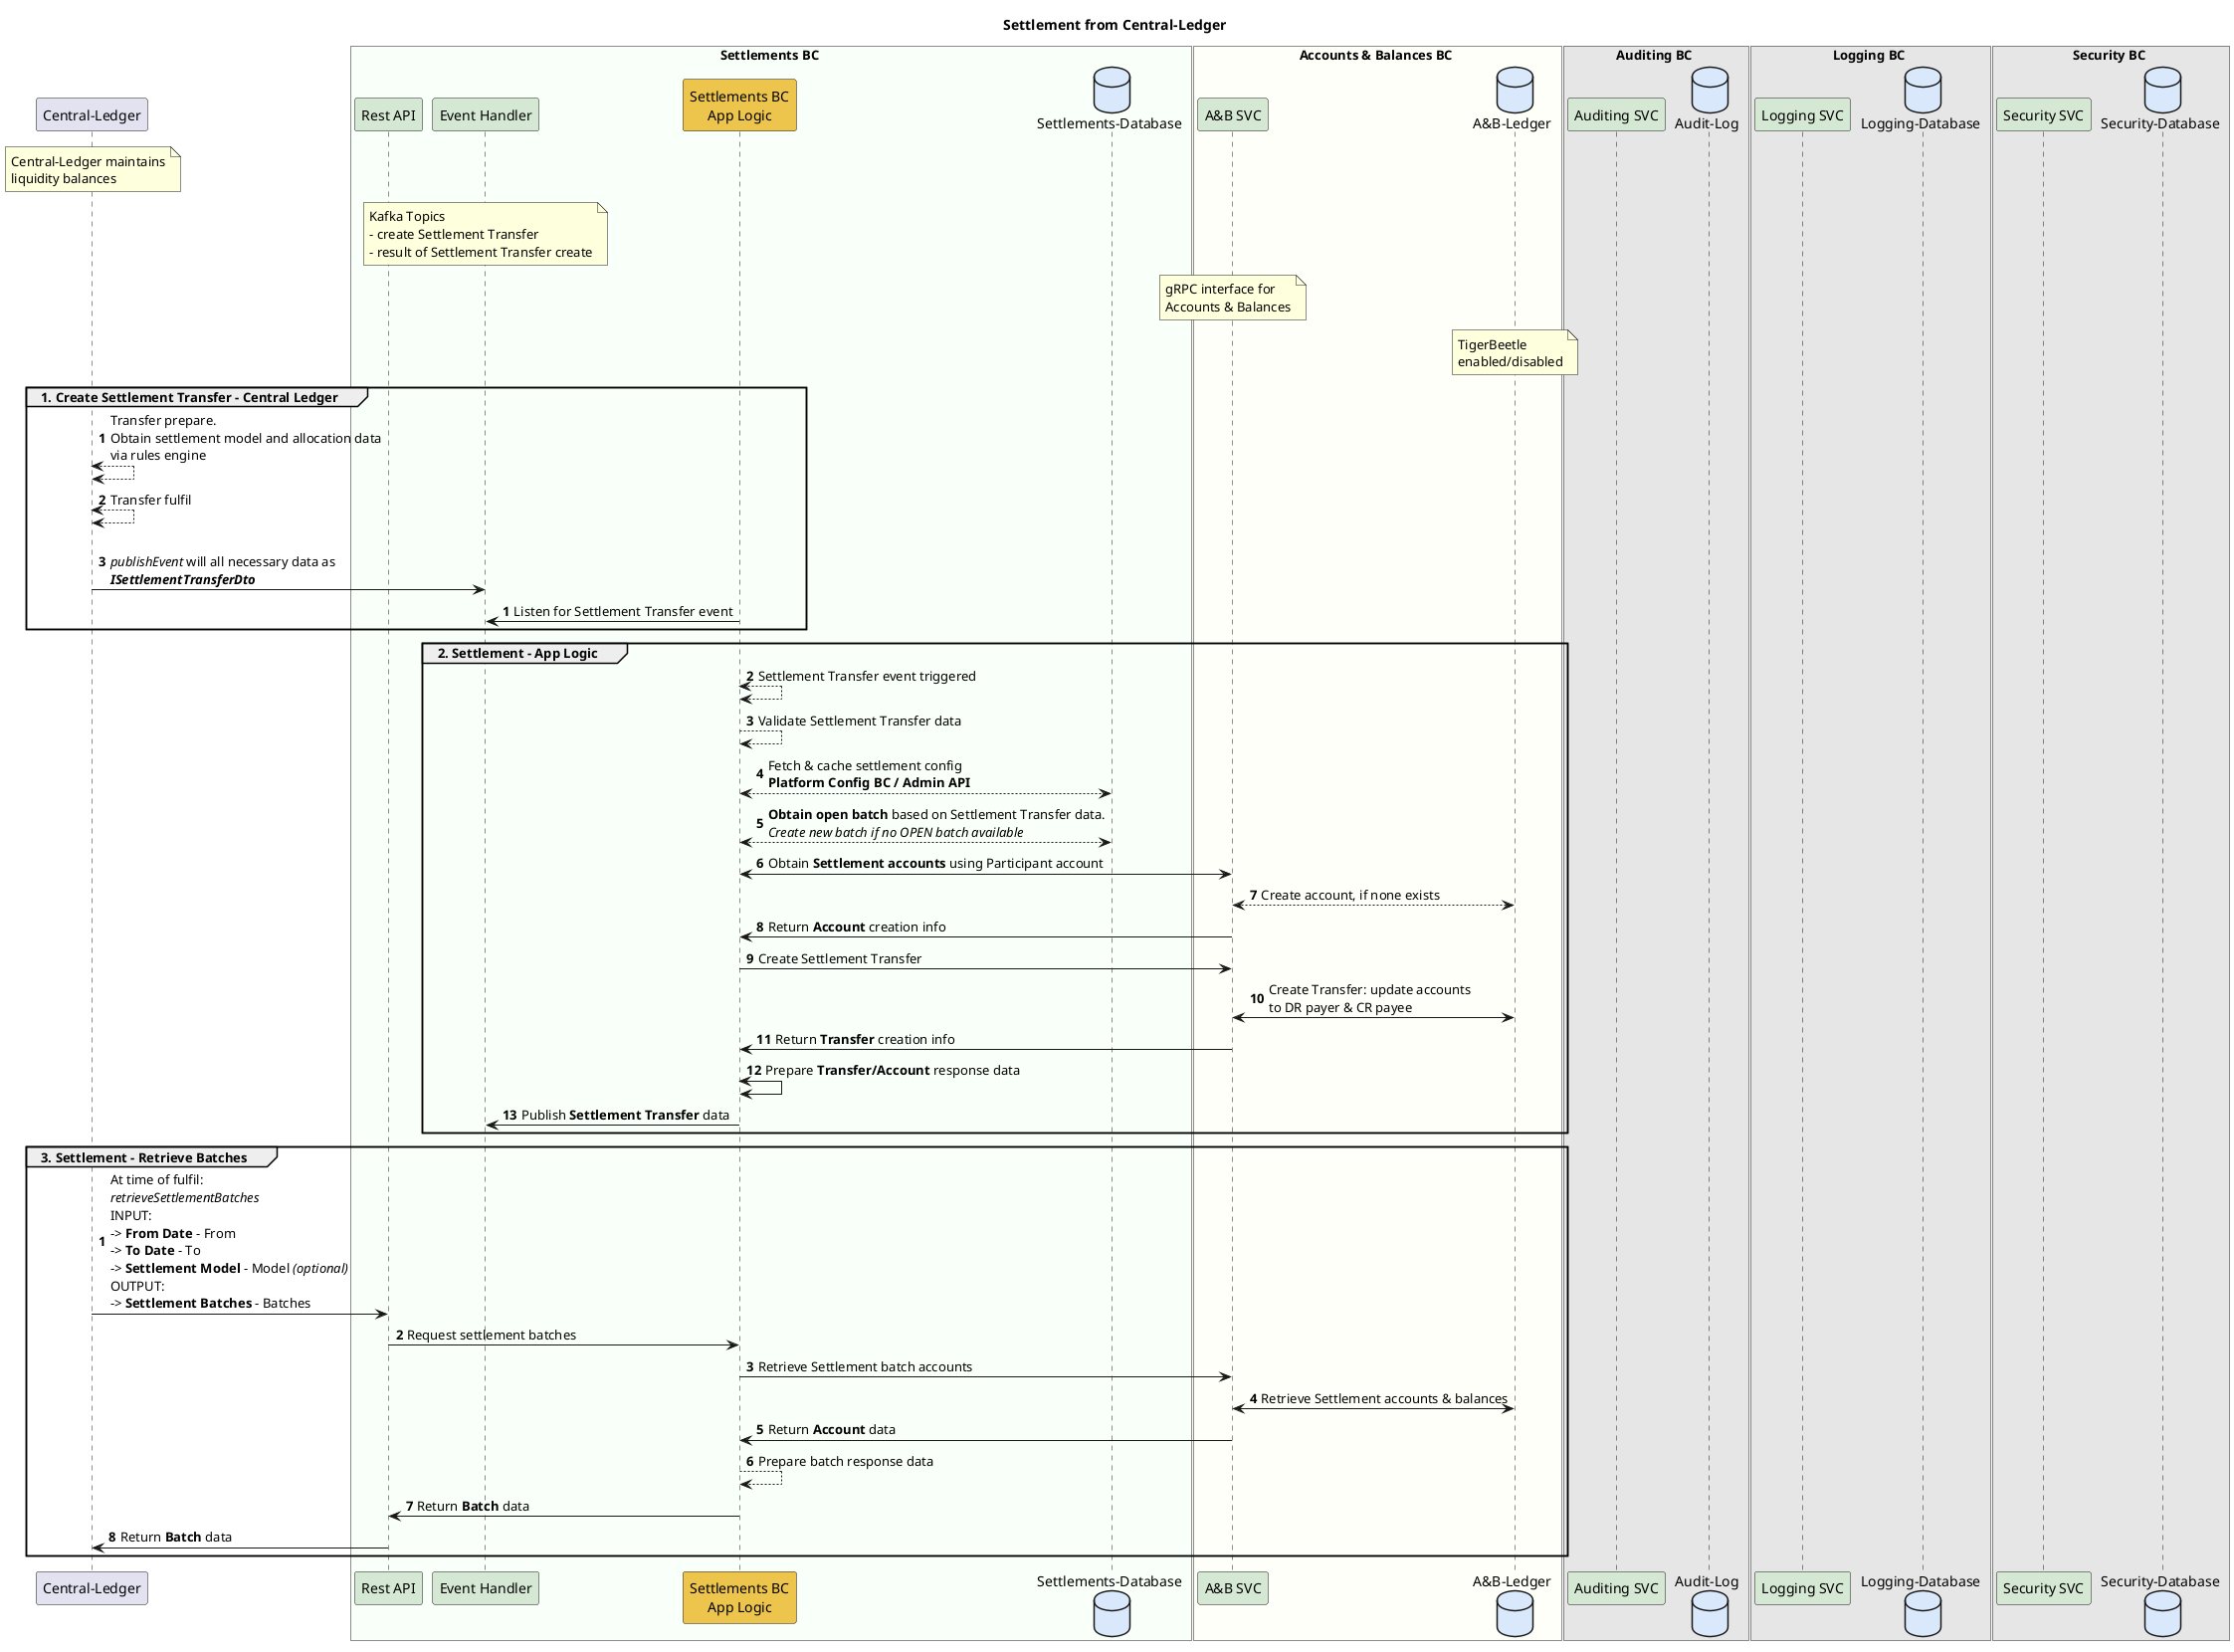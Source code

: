 @startuml

title Settlement from Central-Ledger

participant "Central-Ledger" as ext_cl
note over ext_cl
    Central-Ledger maintains
    liquidity balances
end note

box Settlements BC #F9FFF9
    participant "Rest API" as sbc_rest #D5E8D4
    participant "Event Handler" as sbc_event #D5E8D4
    note over sbc_event
        Kafka Topics
        - create Settlement Transfer
        - result of Settlement Transfer create
    end note
    participant "Settlements BC\nApp Logic" as sbc_app_logic #EDC54D
    database "Settlements-Database" as sbc_db #DAE8FC
end box

box Accounts & Balances BC #FFFFF9
    participant "A&B SVC" as abbc_grpc #D5E8D4
    database "A&B-Ledger" as abbc_tigerbeetle #DAE8FC
    note over abbc_grpc
        gRPC interface for
        Accounts & Balances
    end note
    note over abbc_tigerbeetle
        TigerBeetle 
        enabled/disabled
    end note
end box

box Auditing BC #E6E6E6
    participant "Auditing SVC" as audit_svc #D5E8D4
    database "Audit-Log" as audit_db #DAE8FC
end box

box Logging BC #E6E6E6
    participant "Logging SVC" as logging_svc #D5E8D4
    database "Logging-Database" as logging_db #DAE8FC
end box

box Security BC #E6E6E6
    participant "Security SVC" as security_svc #D5E8D4
    database "Security-Database" as security_db #DAE8FC
end box

group 1. Create Settlement Transfer - Central Ledger
autonumber
    ext_cl <--> ext_cl : Transfer prepare. \nObtain settlement model and allocation data\nvia rules engine
    ext_cl <--> ext_cl : Transfer fulfil
    ext_cl -> sbc_event : \n//publishEvent// will all necessary data as\n**//ISettlementTransferDto//**
autonumber
    sbc_app_logic -> sbc_event : Listen for Settlement Transfer event
end

group 2. Settlement - App Logic
    sbc_app_logic <--> sbc_app_logic: Settlement Transfer event triggered
    sbc_app_logic --> sbc_app_logic : Validate Settlement Transfer data
    sbc_app_logic <--> sbc_db : Fetch & cache settlement config\n**Platform Config BC / Admin API**
    sbc_app_logic <--> sbc_db : **Obtain open batch** based on Settlement Transfer data.\n//Create new batch if no OPEN batch available//
    sbc_app_logic <-> abbc_grpc : Obtain **Settlement accounts** using Participant account
    abbc_grpc <--> abbc_tigerbeetle : Create account, if none exists
    abbc_grpc -> sbc_app_logic : Return **Account** creation info
    sbc_app_logic -> abbc_grpc: Create Settlement Transfer
    abbc_grpc <-> abbc_tigerbeetle: Create Transfer: update accounts \nto DR payer & CR payee
    abbc_grpc -> sbc_app_logic : Return **Transfer** creation info
    sbc_app_logic <-> sbc_app_logic: Prepare **Transfer/Account** response data
    sbc_app_logic -> sbc_event : Publish **Settlement Transfer** data
end

group 3. Settlement - Retrieve Batches
autonumber
    ext_cl -> sbc_rest : At time of fulfil:\n//retrieveSettlementBatches// \nINPUT:\n-> **From Date** - From\n-> **To Date** - To\n-> **Settlement Model** - Model //(optional)//\nOUTPUT:\n-> **Settlement Batches** - Batches
    sbc_rest -> sbc_app_logic : Request settlement batches
    sbc_app_logic -> abbc_grpc : Retrieve Settlement batch accounts
    abbc_grpc <-> abbc_tigerbeetle : Retrieve Settlement accounts & balances
    abbc_grpc -> sbc_app_logic : Return **Account** data
    sbc_app_logic --> sbc_app_logic : Prepare batch response data
    sbc_app_logic -> sbc_rest : Return **Batch** data
    sbc_rest -> ext_cl : Return **Batch** data
autonumber

end

@enduml
